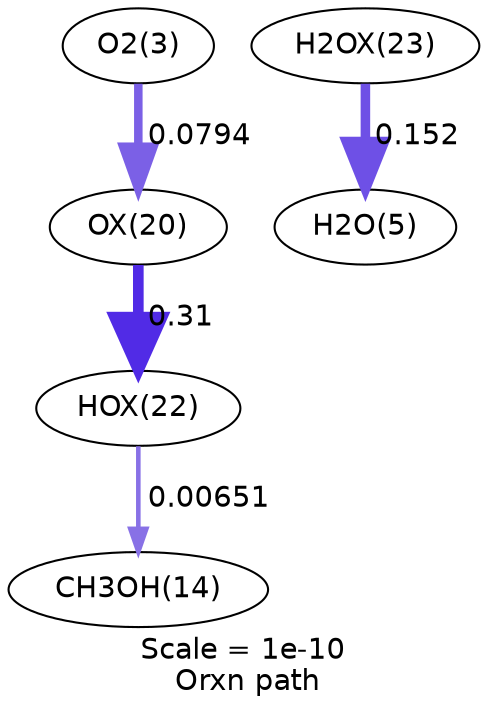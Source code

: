 digraph reaction_paths {
center=1;
s4 -> s24[fontname="Helvetica", style="setlinewidth(4.09)", arrowsize=2.04, color="0.7, 0.579, 0.9"
, label=" 0.0794"];
s24 -> s26[fontname="Helvetica", style="setlinewidth(5.11)", arrowsize=2.56, color="0.7, 0.81, 0.9"
, label=" 0.31"];
s26 -> s15[fontname="Helvetica", style="setlinewidth(2.2)", arrowsize=1.1, color="0.7, 0.507, 0.9"
, label=" 0.00651"];
s27 -> s6[fontname="Helvetica", style="setlinewidth(4.58)", arrowsize=2.29, color="0.7, 0.652, 0.9"
, label=" 0.152"];
s4 [ fontname="Helvetica", label="O2(3)"];
s6 [ fontname="Helvetica", label="H2O(5)"];
s15 [ fontname="Helvetica", label="CH3OH(14)"];
s24 [ fontname="Helvetica", label="OX(20)"];
s26 [ fontname="Helvetica", label="HOX(22)"];
s27 [ fontname="Helvetica", label="H2OX(23)"];
 label = "Scale = 1e-10\l Orxn path";
 fontname = "Helvetica";
}
